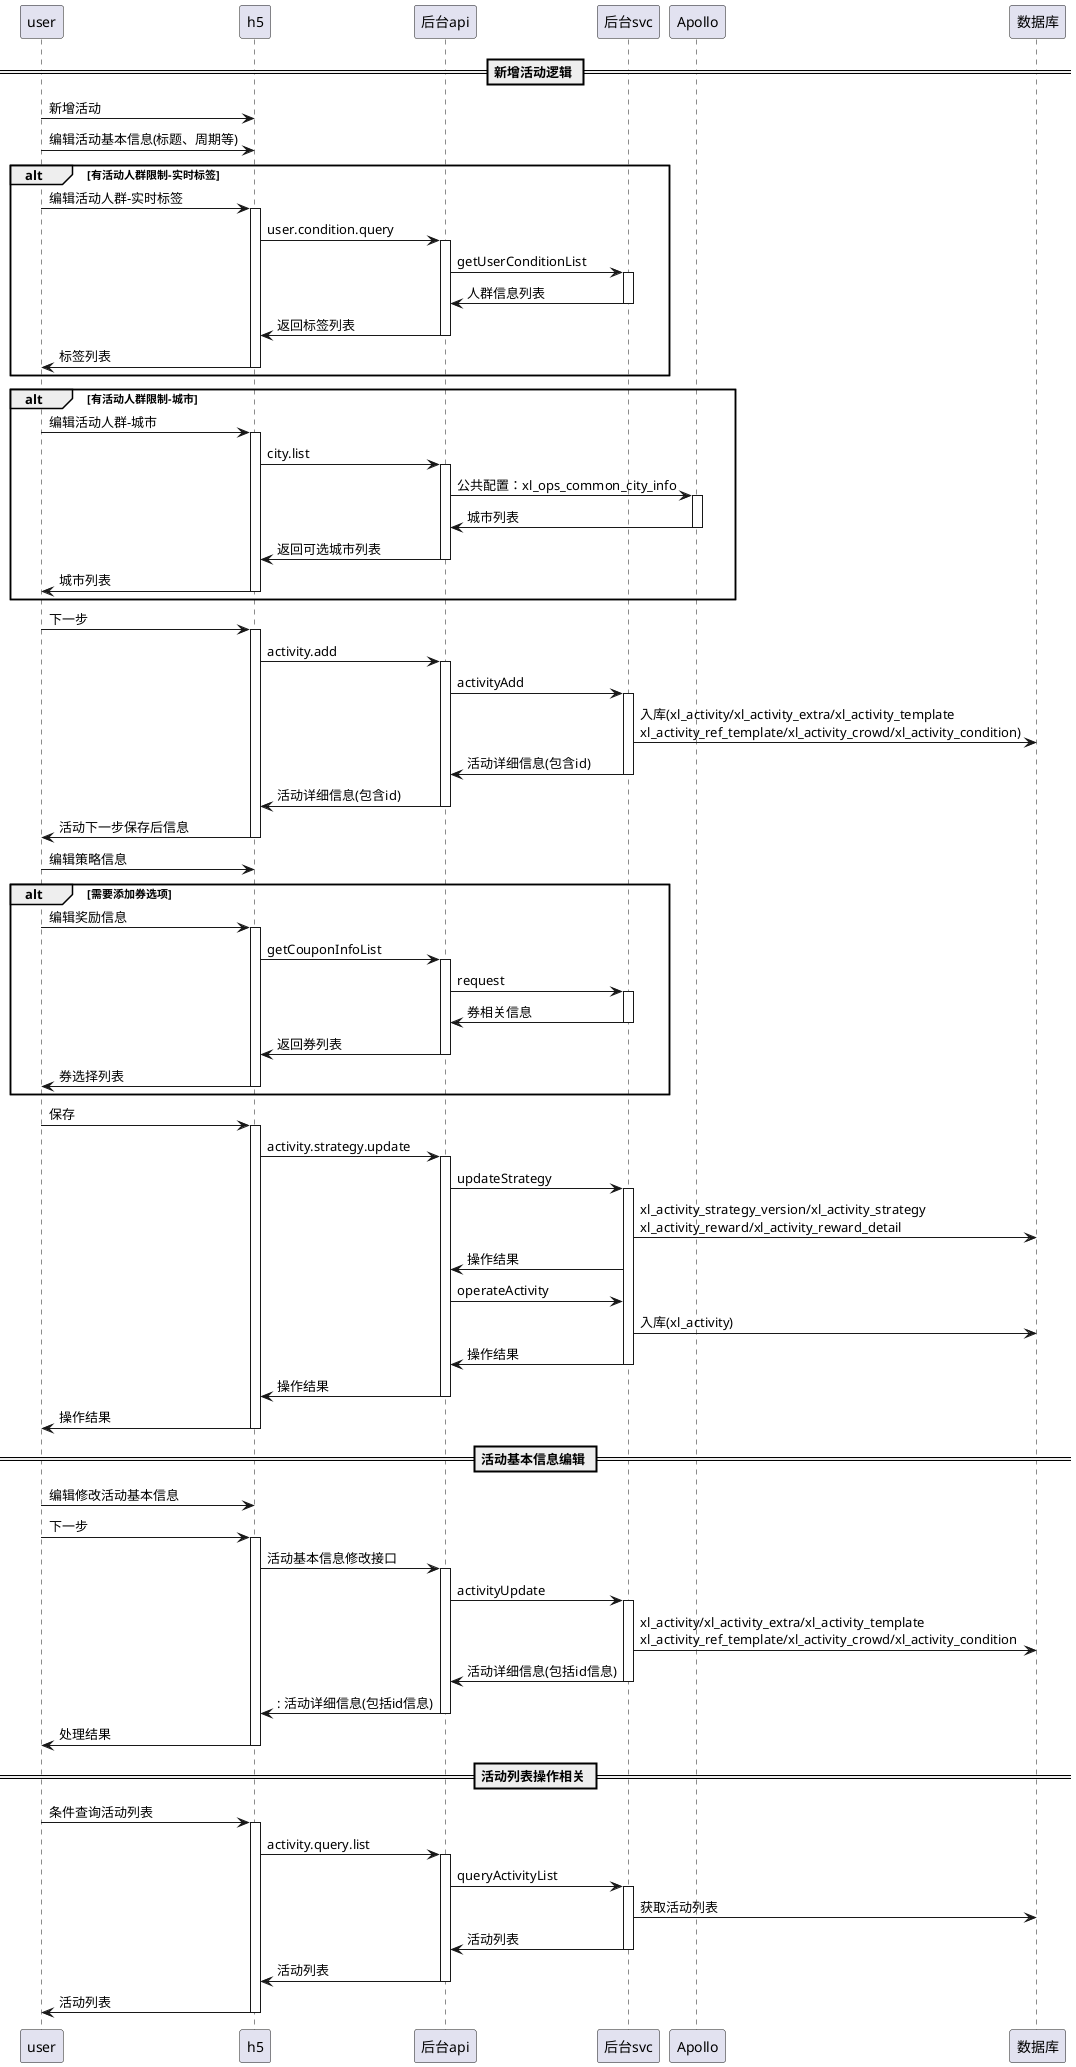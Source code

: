 @startuml
== 新增活动逻辑 ==
user -> h5:新增活动

user -> h5:编辑活动基本信息(标题、周期等)

alt 有活动人群限制-实时标签
'编辑活动人群流程
user -> h5:编辑活动人群-实时标签
activate h5

h5 -> 后台api: user.condition.query
activate 后台api

后台api -> 后台svc: getUserConditionList
activate 后台svc

后台svc -> 后台api :人群信息列表
deactivate 后台svc

后台api -> h5: 返回标签列表
deactivate 后台api

h5 -> user:标签列表
deactivate h5
end

alt 有活动人群限制-城市
'编辑活动人群流程
user -> h5:编辑活动人群-城市
activate h5

h5 -> 后台api: city.list
activate 后台api

后台api -> Apollo :公共配置：xl_ops_common_city_info
activate Apollo

Apollo -> 后台api :城市列表
deactivate Apollo

后台api -> h5: 返回可选城市列表
deactivate 后台api

h5 -> user:城市列表
deactivate h5
end

'下一步相关逻辑
user -> h5:下一步
activate h5

h5 -> 后台api: activity.add
activate 后台api

后台api -> 后台svc: activityAdd

activate 后台svc

后台svc -> 数据库: 入库(xl_activity/xl_activity_extra/xl_activity_template\nxl_activity_ref_template/xl_activity_crowd/xl_activity_condition)

后台svc -> 后台api: 活动详细信息(包含id)

deactivate 后台svc

后台api -> h5: 活动详细信息(包含id)

deactivate 后台api

h5 -> user:活动下一步保存后信息
deactivate h5


user -> h5:编辑策略信息
alt 需要添加券选项
user -> h5:编辑奖励信息
activate h5

h5 -> 后台api: getCouponInfoList
activate 后台api

后台api -> 后台svc : request
activate 后台svc

后台svc -> 后台api :券相关信息
deactivate 后台svc

后台api -> h5: 返回券列表
deactivate 后台api
h5 -> user :券选择列表
deactivate h5
end

user -> h5:保存
activate h5

h5 -> 后台api: activity.strategy.update
activate 后台api

后台api -> 后台svc: updateStrategy
activate 后台svc

后台svc -> 数据库: xl_activity_strategy_version/xl_activity_strategy\nxl_activity_reward/xl_activity_reward_detail

后台svc -> 后台api: 操作结果

后台api -> 后台svc: operateActivity

后台svc -> 数据库: 入库(xl_activity)

后台svc -> 后台api: 操作结果
deactivate 后台svc

后台api -> h5: 操作结果
deactivate 后台api
h5 -> user :操作结果
deactivate h5


== 活动基本信息编辑 ==
user->h5 :编辑修改活动基本信息
user->h5 :下一步
activate h5
h5 -> 后台api: 活动基本信息修改接口
activate 后台api

后台api -> 后台svc: activityUpdate
activate 后台svc

后台svc -> 数据库 :xl_activity/xl_activity_extra/xl_activity_template\nxl_activity_ref_template/xl_activity_crowd/xl_activity_condition

后台svc -> 后台api: 活动详细信息(包括id信息)

deactivate 后台svc

后台api -> h5: : 活动详细信息(包括id信息)
deactivate 后台api
h5->user:处理结果
deactivate h5


== 活动列表操作相关 ==
user->h5 :条件查询活动列表
activate h5
h5 -> 后台api: activity.query.list
activate 后台api

后台api -> 后台svc: queryActivityList

activate 后台svc

后台svc -> 数据库 :获取活动列表

后台svc -> 后台api :活动列表

deactivate 后台svc

后台api -> h5: 活动列表
deactivate 后台api
h5->user:活动列表
deactivate h5
@enduml